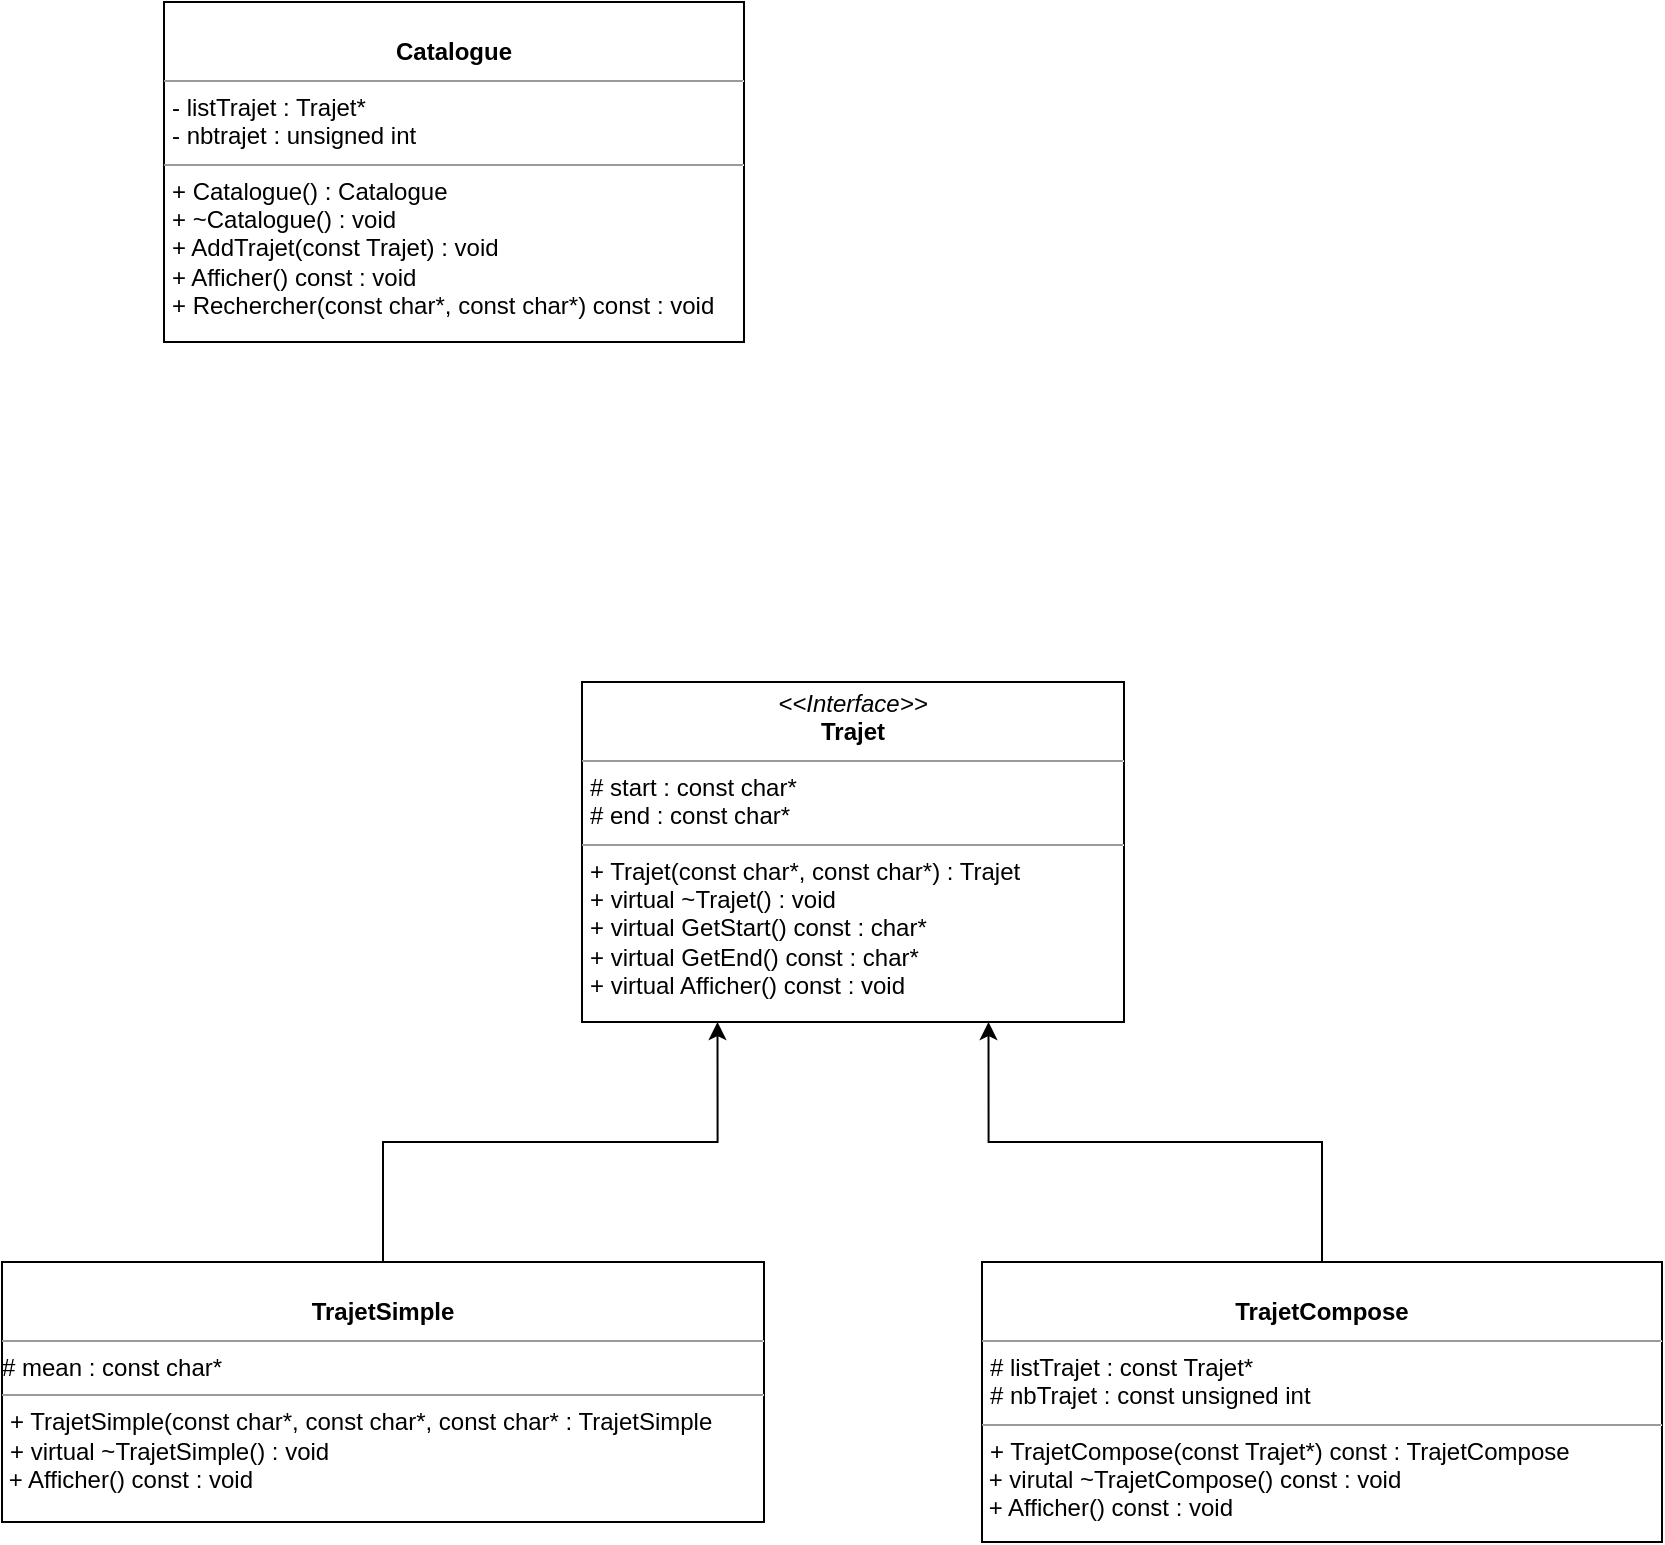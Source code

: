 <mxfile version="12.2.7" type="device" pages="1"><diagram name="Page-1" id="c4acf3e9-155e-7222-9cf6-157b1a14988f"><mxGraphModel dx="536" dy="598" grid="1" gridSize="10" guides="1" tooltips="1" connect="1" arrows="1" fold="1" page="1" pageScale="1" pageWidth="850" pageHeight="1100" background="#ffffff" math="0" shadow="0"><root><mxCell id="0"/><mxCell id="1" parent="0"/><mxCell id="5d2195bd80daf111-18" value="&lt;p style=&quot;margin: 0px ; margin-top: 4px ; text-align: center&quot;&gt;&lt;i&gt;&amp;lt;&amp;lt;Interface&amp;gt;&amp;gt;&lt;/i&gt;&lt;br&gt;&lt;b&gt;Trajet&lt;/b&gt;&lt;/p&gt;&lt;hr size=&quot;1&quot;&gt;&lt;p style=&quot;margin: 0px ; margin-left: 4px&quot;&gt;# start : const char*&lt;br&gt;# end : const char*&lt;/p&gt;&lt;hr size=&quot;1&quot;&gt;&lt;p style=&quot;margin: 0px ; margin-left: 4px&quot;&gt;+ Trajet(const char*, const char*) : Trajet&lt;/p&gt;&lt;p style=&quot;margin: 0px ; margin-left: 4px&quot;&gt;+ virtual ~Trajet() : void&lt;br&gt;&lt;/p&gt;&lt;p style=&quot;margin: 0px ; margin-left: 4px&quot;&gt;+ virtual GetStart() const : char*&lt;br&gt;+ virtual GetEnd() const : char*&lt;/p&gt;&lt;p style=&quot;margin: 0px ; margin-left: 4px&quot;&gt;+ virtual Afficher() const : void&lt;br&gt;&lt;/p&gt;" style="verticalAlign=top;align=left;overflow=fill;fontSize=12;fontFamily=Helvetica;html=1;rounded=0;shadow=0;comic=0;labelBackgroundColor=none;strokeWidth=1" parent="1" vertex="1"><mxGeometry x="299" y="400" width="271" height="170" as="geometry"/></mxCell><mxCell id="5Z9_neKVDGWBw3OVXmBw-6" value="" style="edgeStyle=orthogonalEdgeStyle;rounded=0;orthogonalLoop=1;jettySize=auto;html=1;entryX=0.25;entryY=1;entryDx=0;entryDy=0;" edge="1" parent="1" source="5d2195bd80daf111-19" target="5d2195bd80daf111-18"><mxGeometry relative="1" as="geometry"><mxPoint x="149" y="530" as="targetPoint"/></mxGeometry></mxCell><mxCell id="5d2195bd80daf111-19" value="&lt;p style=&quot;margin: 0px ; margin-top: 4px ; text-align: center&quot;&gt;&lt;br&gt;&lt;b&gt;TrajetSimple&lt;/b&gt;&lt;/p&gt;&lt;hr size=&quot;1&quot;&gt;&lt;div&gt;# mean : const char*&lt;/div&gt;&lt;hr size=&quot;1&quot;&gt;&lt;div&gt;&lt;p style=&quot;margin: 0px ; margin-left: 4px&quot;&gt;+ TrajetSimple(const char*, const char*, const char* : TrajetSimple&lt;/p&gt;&lt;p style=&quot;margin: 0px ; margin-left: 4px&quot;&gt;+ virtual ~TrajetSimple() : void&lt;/p&gt;&lt;/div&gt;&lt;div&gt;&amp;nbsp;+ Afficher() const : void&lt;/div&gt;&lt;div&gt;&lt;br&gt;&lt;/div&gt;&lt;div&gt;&lt;br&gt;&lt;/div&gt;&lt;div&gt;&lt;br&gt;&lt;/div&gt;&lt;div&gt;&lt;br&gt;&lt;/div&gt;&lt;div&gt;&lt;br&gt;&lt;/div&gt;&lt;div&gt;&lt;br&gt;&lt;/div&gt;&lt;div&gt;&lt;br&gt;&lt;/div&gt;&lt;div&gt;&lt;br&gt;&lt;/div&gt;&lt;div&gt;&lt;br&gt;&lt;/div&gt;&lt;div&gt;&lt;br&gt;&lt;/div&gt;&lt;div&gt;&lt;br&gt;&lt;/div&gt;&lt;div&gt;&lt;br&gt;&lt;/div&gt;&lt;hr size=&quot;1&quot;&gt;" style="verticalAlign=top;align=left;overflow=fill;fontSize=12;fontFamily=Helvetica;html=1;rounded=0;shadow=0;comic=0;labelBackgroundColor=none;strokeWidth=1" parent="1" vertex="1"><mxGeometry x="9" y="690" width="381" height="130" as="geometry"/></mxCell><mxCell id="5Z9_neKVDGWBw3OVXmBw-7" style="edgeStyle=orthogonalEdgeStyle;rounded=0;orthogonalLoop=1;jettySize=auto;html=1;entryX=0.75;entryY=1;entryDx=0;entryDy=0;" edge="1" parent="1" source="5d2195bd80daf111-20" target="5d2195bd80daf111-18"><mxGeometry relative="1" as="geometry"/></mxCell><mxCell id="5d2195bd80daf111-20" value="&lt;p style=&quot;margin: 0px ; margin-top: 4px ; text-align: center&quot;&gt;&lt;br&gt;&lt;b&gt;TrajetCompose&lt;/b&gt;&lt;/p&gt;&lt;hr size=&quot;1&quot;&gt;&lt;p style=&quot;margin: 0px ; margin-left: 4px&quot;&gt;# listTrajet : const Trajet*&lt;br&gt;&lt;/p&gt;&lt;p style=&quot;margin: 0px ; margin-left: 4px&quot;&gt;# nbTrajet : const unsigned int&lt;br&gt;&lt;/p&gt;&lt;hr size=&quot;1&quot;&gt;&lt;div&gt;&lt;p style=&quot;margin: 0px ; margin-left: 4px&quot;&gt;+ TrajetCompose(const Trajet*) const : TrajetCompose&lt;/p&gt;&lt;/div&gt;&lt;div&gt;&amp;nbsp;+ virutal ~TrajetCompose() const : void &lt;br&gt;&lt;/div&gt;&lt;div&gt;&amp;nbsp;+ Afficher() const : void&lt;/div&gt;&lt;div&gt;&lt;br&gt;&lt;/div&gt;" style="verticalAlign=top;align=left;overflow=fill;fontSize=12;fontFamily=Helvetica;html=1;rounded=0;shadow=0;comic=0;labelBackgroundColor=none;strokeWidth=1" parent="1" vertex="1"><mxGeometry x="499" y="690" width="340" height="140" as="geometry"/></mxCell><mxCell id="5Z9_neKVDGWBw3OVXmBw-11" value="&lt;p style=&quot;margin: 0px ; margin-top: 4px ; text-align: center&quot;&gt;&lt;br&gt;&lt;b&gt;Catalogue&lt;/b&gt;&lt;/p&gt;&lt;hr size=&quot;1&quot;&gt;&lt;p style=&quot;margin: 0px ; margin-left: 4px&quot;&gt;- listTrajet : Trajet*&lt;/p&gt;&lt;p style=&quot;margin: 0px ; margin-left: 4px&quot;&gt;- nbtrajet : unsigned int&lt;br&gt;&lt;/p&gt;&lt;hr size=&quot;1&quot;&gt;&lt;p style=&quot;margin: 0px ; margin-left: 4px&quot;&gt;+ Catalogue() : Catalogue&lt;/p&gt;&lt;p style=&quot;margin: 0px ; margin-left: 4px&quot;&gt;+ ~Catalogue() : void&lt;/p&gt;&lt;p style=&quot;margin: 0px ; margin-left: 4px&quot;&gt;+ AddTrajet(const Trajet) : void&lt;br&gt;&lt;/p&gt;&lt;p style=&quot;margin: 0px ; margin-left: 4px&quot;&gt;+ Afficher() const : void&lt;/p&gt;&lt;p style=&quot;margin: 0px ; margin-left: 4px&quot;&gt;+ Rechercher(const char*, const char*) const : void&lt;br&gt;&lt;/p&gt;" style="verticalAlign=top;align=left;overflow=fill;fontSize=12;fontFamily=Helvetica;html=1;rounded=0;shadow=0;comic=0;labelBackgroundColor=none;strokeWidth=1" vertex="1" parent="1"><mxGeometry x="90" y="60" width="290" height="170" as="geometry"/></mxCell></root></mxGraphModel></diagram></mxfile>